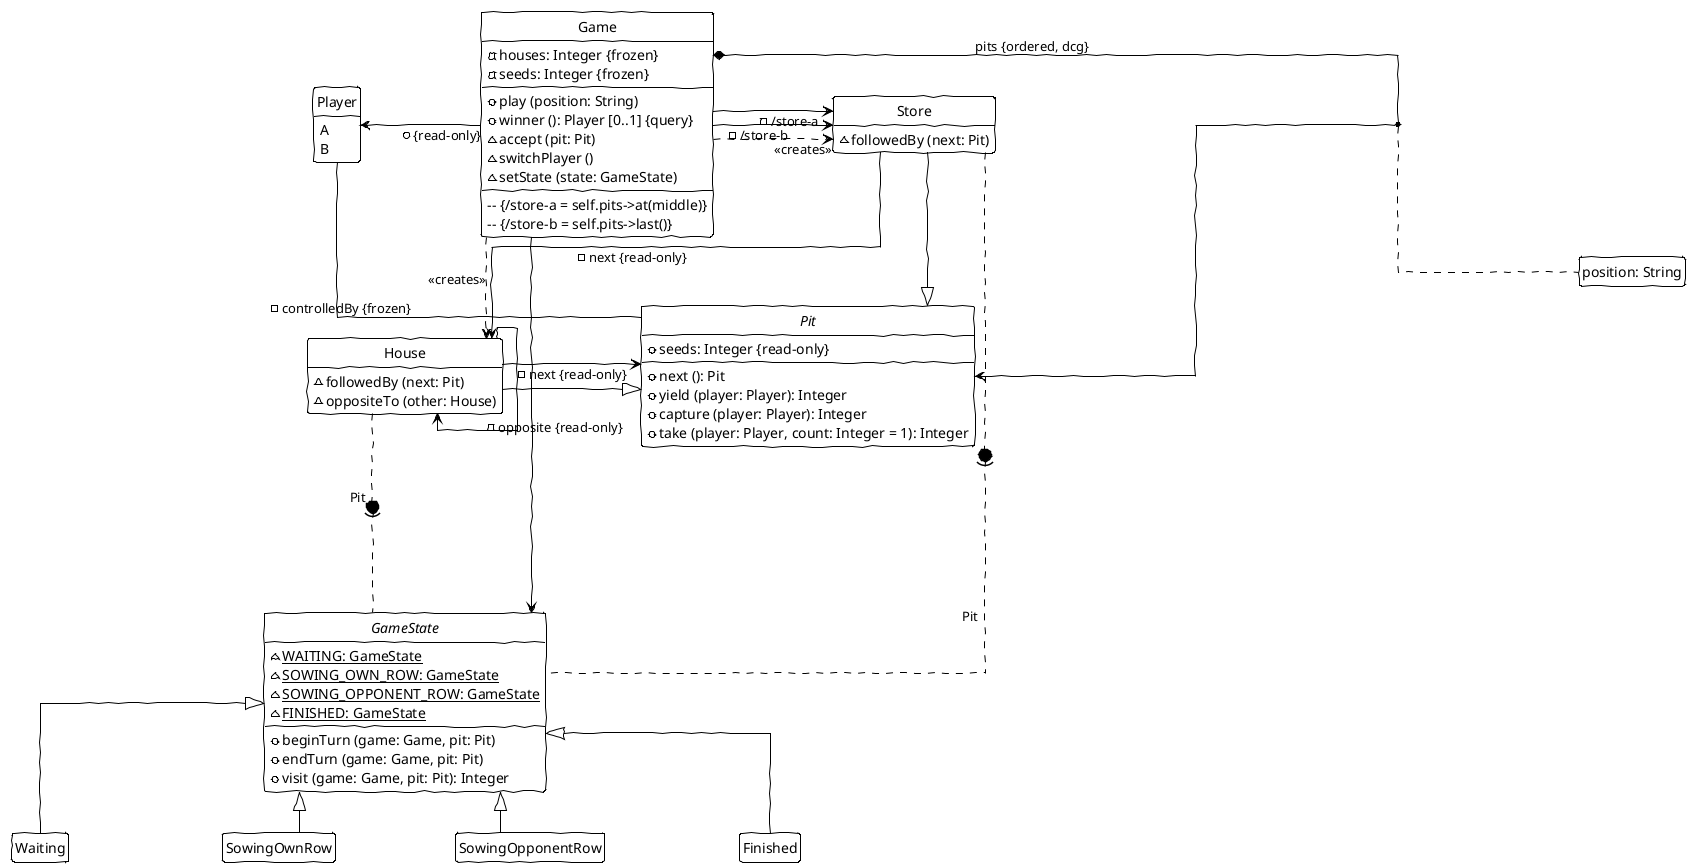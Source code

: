 @startuml Kalah

' left to right direction

!theme plain

skinparam Style strictuml
skinparam Linetype ortho
skinparam Ranksep 20
skinparam Nodesep 120
skinparam Handwritten true
hide empty members
hide circle

class Game {
    -houses: Integer {frozen}
    -seeds: Integer {frozen}
    --
    +play (position: String)
    +winner (): Player [0..1] {query}
    ~accept (pit: Pit)
    ~switchPlayer ()
    ~setState (state: GameState)
    --
    -- {/store-a = self.pits->at(middle)}
    -- {/store-b = self.pits->last()}
}

enum Player {
    A
    B
}

interface Pit {
    +seeds: Integer {read-only}
    +next (): Pit
    +yield (player: Player): Integer
    +capture (player: Player): Integer
    +take (player: Player, count: Integer = 1): Integer
}

Game -up> Player: + {read-only}
Pit -up- Player: -controlledBy {frozen}

Game *-right> Pit: -pits {ordered, dcg}
(Game, Pit) .up. "position: String"

class House {
    ~followedBy (next: Pit)
    ~oppositeTo (other: House)
}

class Store {
    ~followedBy (next: Pit)
}

Pit <|--- House
Pit <|--- Store

House -> Pit: -next {read-only}
House -> House: -opposite {read-only}
Store -> House: -next {read-only}

Game --> Store: -/store-a
Game --> Store: -/store-b

Game .> House: <<creates>>
Game .> Store: <<creates>>

interface GameState {
    ~WAITING: GameState {static}
    ~SOWING_OWN_ROW: GameState {static}
    ~SOWING_OPPONENT_ROW: GameState {static}
    ~FINISHED: GameState {static}
    +beginTurn (game: Game, pit: Pit)
    +endTurn (game: Game, pit: Pit)
    +visit (game: Game, pit: Pit): Integer
}

GameState <|--- Waiting
GameState <|--- SowingOwnRow
GameState <|--- SowingOpponentRow
GameState <|--- Finished

Game -down----------> GameState

GameState .up(0. House: Pit
GameState .up(0. Store: Pit

@enduml